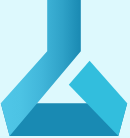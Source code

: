 <mxfile>
    <diagram id="EMZWgJTImHTloj3RdRXw" name="Page-1">
        <mxGraphModel dx="1268" dy="988" grid="1" gridSize="10" guides="1" tooltips="1" connect="1" arrows="1" fold="1" page="1" pageScale="1" pageWidth="850" pageHeight="1100" background="#ddf9fd" math="0" shadow="0">
            <root>
                <mxCell id="0"/>
                <mxCell id="1" parent="0"/>
                <mxCell id="15" value="" style="aspect=fixed;html=1;points=[];align=center;image;fontSize=12;image=img/lib/azure2/ai_machine_learning/Machine_Learning.svg;" vertex="1" parent="1">
                    <mxGeometry x="230" y="230" width="64" height="68" as="geometry"/>
                </mxCell>
            </root>
        </mxGraphModel>
    </diagram>
</mxfile>